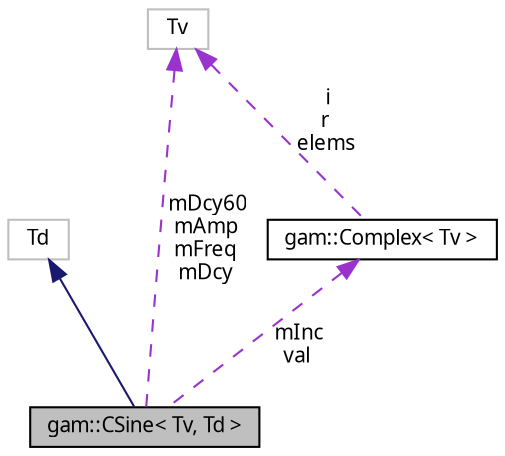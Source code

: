 digraph "gam::CSine&lt; Tv, Td &gt;"
{
 // LATEX_PDF_SIZE
  bgcolor="transparent";
  edge [fontname="FreeSans.ttf",fontsize="10",labelfontname="FreeSans.ttf",labelfontsize="10"];
  node [fontname="FreeSans.ttf",fontsize="10",shape=record];
  Node1 [label="gam::CSine\< Tv, Td \>",height=0.2,width=0.4,color="black", fillcolor="grey75", style="filled", fontcolor="black",tooltip="Complex sinusoid oscillator."];
  Node2 -> Node1 [dir="back",color="midnightblue",fontsize="10",style="solid",fontname="FreeSans.ttf"];
  Node2 [label="Td",height=0.2,width=0.4,color="grey75",tooltip=" "];
  Node3 -> Node1 [dir="back",color="darkorchid3",fontsize="10",style="dashed",label=" mDcy60\nmAmp\nmFreq\nmDcy" ,fontname="FreeSans.ttf"];
  Node3 [label="Tv",height=0.2,width=0.4,color="grey75",tooltip=" "];
  Node4 -> Node1 [dir="back",color="darkorchid3",fontsize="10",style="dashed",label=" mInc\nval" ,fontname="FreeSans.ttf"];
  Node4 [label="gam::Complex\< Tv \>",height=0.2,width=0.4,color="black",URL="$classgam_1_1_complex.html",tooltip=" "];
  Node3 -> Node4 [dir="back",color="darkorchid3",fontsize="10",style="dashed",label=" i\nr\nelems" ,fontname="FreeSans.ttf"];
}
